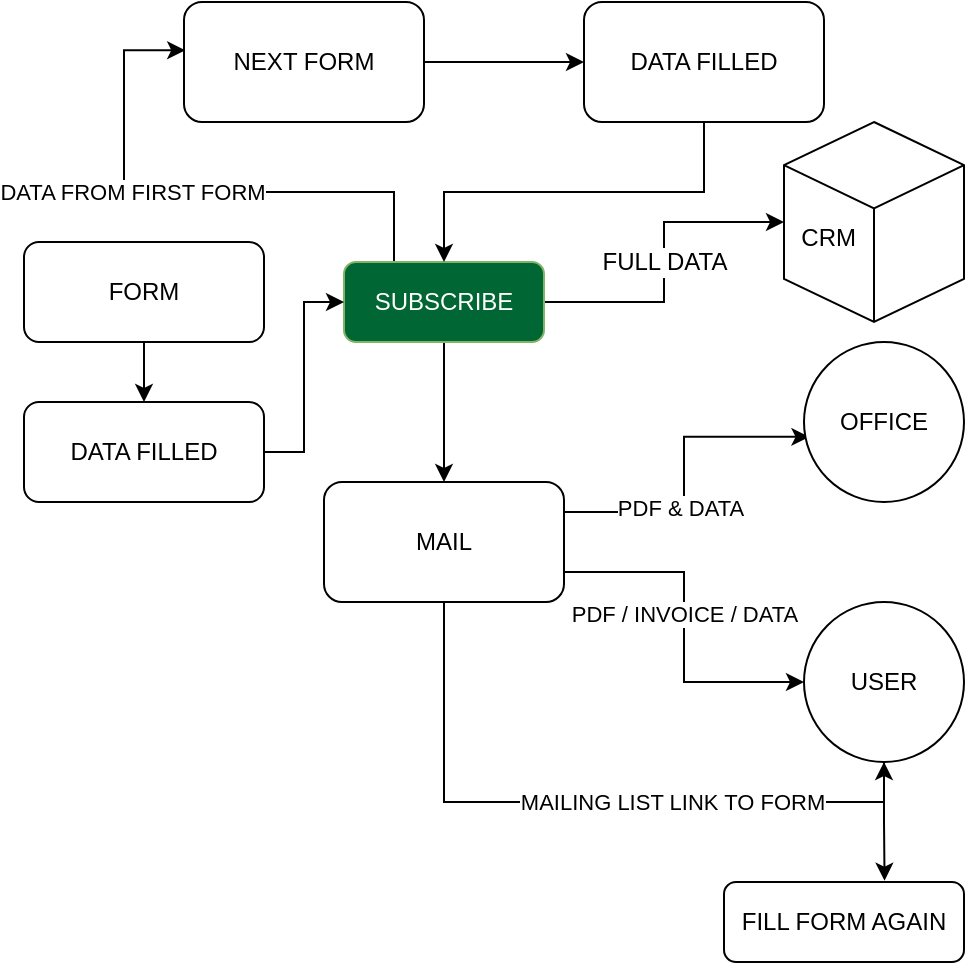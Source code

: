 <mxfile version="21.3.2" type="github">
  <diagram name="Page-1" id="rg67T05o768n9HzKnAx3">
    <mxGraphModel dx="989" dy="512" grid="1" gridSize="10" guides="1" tooltips="1" connect="1" arrows="1" fold="1" page="1" pageScale="1" pageWidth="850" pageHeight="1100" math="0" shadow="0">
      <root>
        <mxCell id="0" />
        <mxCell id="1" parent="0" />
        <mxCell id="dxIgL9tVFU5HxMThElvw-16" style="edgeStyle=orthogonalEdgeStyle;rounded=0;orthogonalLoop=1;jettySize=auto;html=1;exitX=0.5;exitY=1;exitDx=0;exitDy=0;entryX=0.5;entryY=0;entryDx=0;entryDy=0;" edge="1" parent="1" source="dxIgL9tVFU5HxMThElvw-1" target="dxIgL9tVFU5HxMThElvw-15">
          <mxGeometry relative="1" as="geometry" />
        </mxCell>
        <mxCell id="dxIgL9tVFU5HxMThElvw-1" value="FORM" style="rounded=1;whiteSpace=wrap;html=1;" vertex="1" parent="1">
          <mxGeometry x="80" y="140" width="120" height="50" as="geometry" />
        </mxCell>
        <mxCell id="dxIgL9tVFU5HxMThElvw-10" style="edgeStyle=orthogonalEdgeStyle;rounded=0;orthogonalLoop=1;jettySize=auto;html=1;exitX=1;exitY=0.25;exitDx=0;exitDy=0;entryX=0.034;entryY=0.593;entryDx=0;entryDy=0;entryPerimeter=0;" edge="1" parent="1" source="dxIgL9tVFU5HxMThElvw-3" target="dxIgL9tVFU5HxMThElvw-9">
          <mxGeometry relative="1" as="geometry" />
        </mxCell>
        <mxCell id="dxIgL9tVFU5HxMThElvw-12" value="PDF &amp;amp; DATA" style="edgeLabel;html=1;align=center;verticalAlign=middle;resizable=0;points=[];" vertex="1" connectable="0" parent="dxIgL9tVFU5HxMThElvw-10">
          <mxGeometry x="-0.277" y="2" relative="1" as="geometry">
            <mxPoint as="offset" />
          </mxGeometry>
        </mxCell>
        <mxCell id="dxIgL9tVFU5HxMThElvw-11" style="edgeStyle=orthogonalEdgeStyle;rounded=0;orthogonalLoop=1;jettySize=auto;html=1;exitX=1;exitY=0.75;exitDx=0;exitDy=0;entryX=0;entryY=0.5;entryDx=0;entryDy=0;" edge="1" parent="1" source="dxIgL9tVFU5HxMThElvw-3" target="dxIgL9tVFU5HxMThElvw-7">
          <mxGeometry relative="1" as="geometry" />
        </mxCell>
        <mxCell id="dxIgL9tVFU5HxMThElvw-13" value="PDF / INVOICE / DATA" style="edgeLabel;html=1;align=center;verticalAlign=middle;resizable=0;points=[];" vertex="1" connectable="0" parent="dxIgL9tVFU5HxMThElvw-11">
          <mxGeometry x="-0.075" relative="1" as="geometry">
            <mxPoint as="offset" />
          </mxGeometry>
        </mxCell>
        <mxCell id="dxIgL9tVFU5HxMThElvw-26" style="edgeStyle=orthogonalEdgeStyle;rounded=0;orthogonalLoop=1;jettySize=auto;html=1;exitX=0.5;exitY=1;exitDx=0;exitDy=0;entryX=0.5;entryY=1;entryDx=0;entryDy=0;" edge="1" parent="1" source="dxIgL9tVFU5HxMThElvw-3" target="dxIgL9tVFU5HxMThElvw-7">
          <mxGeometry relative="1" as="geometry" />
        </mxCell>
        <mxCell id="dxIgL9tVFU5HxMThElvw-27" value="MAILING LIST LINK TO FORM" style="edgeLabel;html=1;align=center;verticalAlign=middle;resizable=0;points=[];" vertex="1" connectable="0" parent="dxIgL9tVFU5HxMThElvw-26">
          <mxGeometry x="0.051" relative="1" as="geometry">
            <mxPoint x="35" as="offset" />
          </mxGeometry>
        </mxCell>
        <mxCell id="dxIgL9tVFU5HxMThElvw-3" value="MAIL" style="rounded=1;whiteSpace=wrap;html=1;" vertex="1" parent="1">
          <mxGeometry x="230" y="260" width="120" height="60" as="geometry" />
        </mxCell>
        <mxCell id="dxIgL9tVFU5HxMThElvw-5" value="FULL DATA" style="edgeStyle=orthogonalEdgeStyle;rounded=0;orthogonalLoop=1;jettySize=auto;html=1;endSize=6;fontSize=12;" edge="1" parent="1" source="dxIgL9tVFU5HxMThElvw-4" target="dxIgL9tVFU5HxMThElvw-24">
          <mxGeometry relative="1" as="geometry">
            <mxPoint x="470.0" y="170" as="targetPoint" />
          </mxGeometry>
        </mxCell>
        <mxCell id="dxIgL9tVFU5HxMThElvw-6" style="edgeStyle=orthogonalEdgeStyle;rounded=0;orthogonalLoop=1;jettySize=auto;html=1;" edge="1" parent="1" source="dxIgL9tVFU5HxMThElvw-4" target="dxIgL9tVFU5HxMThElvw-3">
          <mxGeometry relative="1" as="geometry" />
        </mxCell>
        <mxCell id="dxIgL9tVFU5HxMThElvw-19" style="edgeStyle=orthogonalEdgeStyle;rounded=0;orthogonalLoop=1;jettySize=auto;html=1;exitX=0.25;exitY=0;exitDx=0;exitDy=0;entryX=0.005;entryY=0.402;entryDx=0;entryDy=0;entryPerimeter=0;" edge="1" parent="1" source="dxIgL9tVFU5HxMThElvw-4" target="dxIgL9tVFU5HxMThElvw-18">
          <mxGeometry relative="1" as="geometry">
            <Array as="points">
              <mxPoint x="265" y="115" />
              <mxPoint x="130" y="115" />
              <mxPoint x="130" y="44" />
            </Array>
          </mxGeometry>
        </mxCell>
        <mxCell id="dxIgL9tVFU5HxMThElvw-20" value="DATA FROM FIRST FORM" style="edgeLabel;html=1;align=center;verticalAlign=middle;resizable=0;points=[];" vertex="1" connectable="0" parent="dxIgL9tVFU5HxMThElvw-19">
          <mxGeometry x="0.224" relative="1" as="geometry">
            <mxPoint as="offset" />
          </mxGeometry>
        </mxCell>
        <mxCell id="dxIgL9tVFU5HxMThElvw-4" value="SUBSCRIBE" style="rounded=1;whiteSpace=wrap;html=1;fillColor=#006633;strokeColor=#82b366;fontColor=#ffffff;" vertex="1" parent="1">
          <mxGeometry x="240" y="150" width="100" height="40" as="geometry" />
        </mxCell>
        <mxCell id="dxIgL9tVFU5HxMThElvw-33" style="edgeStyle=orthogonalEdgeStyle;rounded=0;orthogonalLoop=1;jettySize=auto;html=1;entryX=0.669;entryY=-0.016;entryDx=0;entryDy=0;entryPerimeter=0;" edge="1" parent="1" source="dxIgL9tVFU5HxMThElvw-7" target="dxIgL9tVFU5HxMThElvw-31">
          <mxGeometry relative="1" as="geometry" />
        </mxCell>
        <mxCell id="dxIgL9tVFU5HxMThElvw-7" value="USER" style="ellipse;whiteSpace=wrap;html=1;aspect=fixed;" vertex="1" parent="1">
          <mxGeometry x="470" y="320" width="80" height="80" as="geometry" />
        </mxCell>
        <mxCell id="dxIgL9tVFU5HxMThElvw-9" value="OFFICE" style="ellipse;whiteSpace=wrap;html=1;aspect=fixed;" vertex="1" parent="1">
          <mxGeometry x="470" y="190" width="80" height="80" as="geometry" />
        </mxCell>
        <mxCell id="dxIgL9tVFU5HxMThElvw-17" style="edgeStyle=orthogonalEdgeStyle;rounded=0;orthogonalLoop=1;jettySize=auto;html=1;exitX=1;exitY=0.5;exitDx=0;exitDy=0;entryX=0;entryY=0.5;entryDx=0;entryDy=0;" edge="1" parent="1" source="dxIgL9tVFU5HxMThElvw-15" target="dxIgL9tVFU5HxMThElvw-4">
          <mxGeometry relative="1" as="geometry" />
        </mxCell>
        <mxCell id="dxIgL9tVFU5HxMThElvw-15" value="DATA FILLED" style="rounded=1;whiteSpace=wrap;html=1;" vertex="1" parent="1">
          <mxGeometry x="80" y="220" width="120" height="50" as="geometry" />
        </mxCell>
        <mxCell id="dxIgL9tVFU5HxMThElvw-22" style="edgeStyle=orthogonalEdgeStyle;rounded=0;orthogonalLoop=1;jettySize=auto;html=1;exitX=1;exitY=0.5;exitDx=0;exitDy=0;entryX=0;entryY=0.5;entryDx=0;entryDy=0;" edge="1" parent="1" source="dxIgL9tVFU5HxMThElvw-18" target="dxIgL9tVFU5HxMThElvw-21">
          <mxGeometry relative="1" as="geometry" />
        </mxCell>
        <mxCell id="dxIgL9tVFU5HxMThElvw-18" value="NEXT FORM" style="rounded=1;whiteSpace=wrap;html=1;" vertex="1" parent="1">
          <mxGeometry x="160" y="20" width="120" height="60" as="geometry" />
        </mxCell>
        <mxCell id="dxIgL9tVFU5HxMThElvw-23" style="edgeStyle=orthogonalEdgeStyle;rounded=0;orthogonalLoop=1;jettySize=auto;html=1;exitX=0.5;exitY=1;exitDx=0;exitDy=0;entryX=0.5;entryY=0;entryDx=0;entryDy=0;" edge="1" parent="1" source="dxIgL9tVFU5HxMThElvw-21" target="dxIgL9tVFU5HxMThElvw-4">
          <mxGeometry relative="1" as="geometry" />
        </mxCell>
        <mxCell id="dxIgL9tVFU5HxMThElvw-21" value="DATA FILLED" style="rounded=1;whiteSpace=wrap;html=1;" vertex="1" parent="1">
          <mxGeometry x="360" y="20" width="120" height="60" as="geometry" />
        </mxCell>
        <mxCell id="dxIgL9tVFU5HxMThElvw-24" value="&amp;nbsp;&lt;br&gt;&amp;nbsp; CRM" style="html=1;whiteSpace=wrap;shape=isoCube2;backgroundOutline=1;isoAngle=15;align=left;" vertex="1" parent="1">
          <mxGeometry x="460" y="80" width="90" height="100" as="geometry" />
        </mxCell>
        <mxCell id="dxIgL9tVFU5HxMThElvw-29" style="edgeStyle=orthogonalEdgeStyle;rounded=0;orthogonalLoop=1;jettySize=auto;html=1;exitX=0.5;exitY=1;exitDx=0;exitDy=0;" edge="1" parent="1" source="dxIgL9tVFU5HxMThElvw-3" target="dxIgL9tVFU5HxMThElvw-3">
          <mxGeometry relative="1" as="geometry" />
        </mxCell>
        <mxCell id="dxIgL9tVFU5HxMThElvw-31" value="FILL FORM AGAIN" style="rounded=1;whiteSpace=wrap;html=1;" vertex="1" parent="1">
          <mxGeometry x="430" y="460" width="120" height="40" as="geometry" />
        </mxCell>
      </root>
    </mxGraphModel>
  </diagram>
</mxfile>
